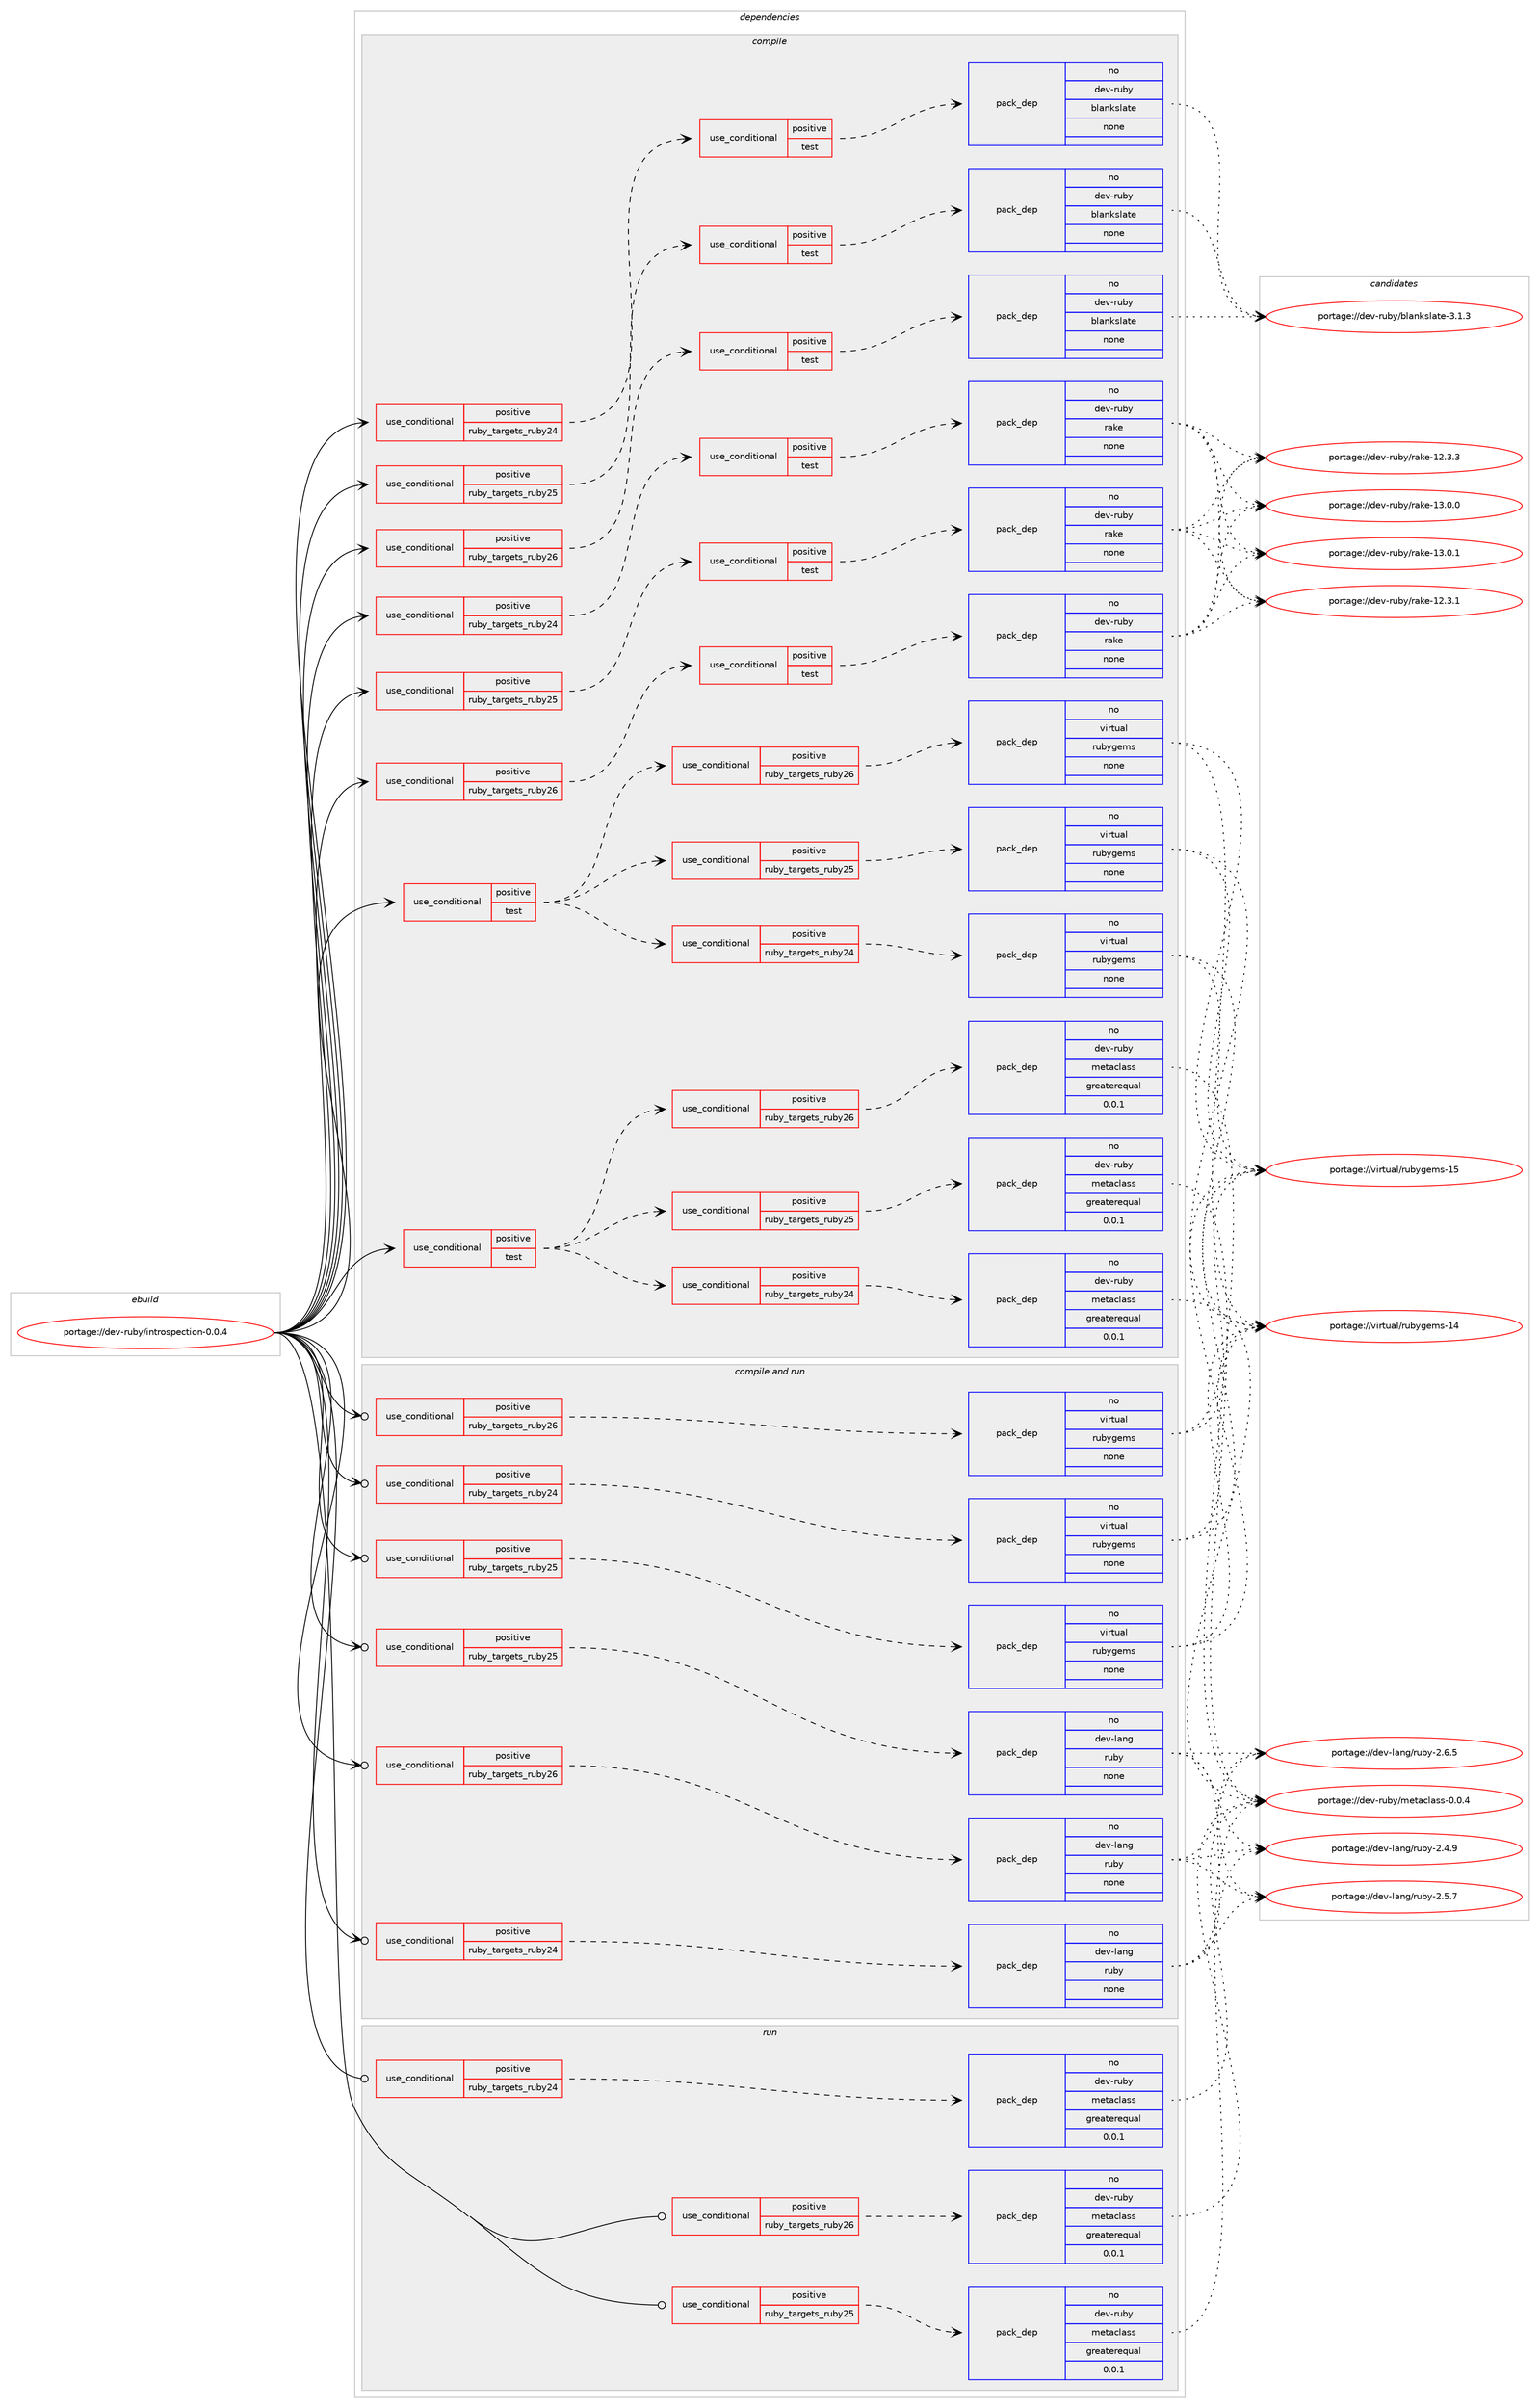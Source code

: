 digraph prolog {

# *************
# Graph options
# *************

newrank=true;
concentrate=true;
compound=true;
graph [rankdir=LR,fontname=Helvetica,fontsize=10,ranksep=1.5];#, ranksep=2.5, nodesep=0.2];
edge  [arrowhead=vee];
node  [fontname=Helvetica,fontsize=10];

# **********
# The ebuild
# **********

subgraph cluster_leftcol {
color=gray;
rank=same;
label=<<i>ebuild</i>>;
id [label="portage://dev-ruby/introspection-0.0.4", color=red, width=4, href="../dev-ruby/introspection-0.0.4.svg"];
}

# ****************
# The dependencies
# ****************

subgraph cluster_midcol {
color=gray;
label=<<i>dependencies</i>>;
subgraph cluster_compile {
fillcolor="#eeeeee";
style=filled;
label=<<i>compile</i>>;
subgraph cond54312 {
dependency225238 [label=<<TABLE BORDER="0" CELLBORDER="1" CELLSPACING="0" CELLPADDING="4"><TR><TD ROWSPAN="3" CELLPADDING="10">use_conditional</TD></TR><TR><TD>positive</TD></TR><TR><TD>ruby_targets_ruby24</TD></TR></TABLE>>, shape=none, color=red];
subgraph cond54313 {
dependency225239 [label=<<TABLE BORDER="0" CELLBORDER="1" CELLSPACING="0" CELLPADDING="4"><TR><TD ROWSPAN="3" CELLPADDING="10">use_conditional</TD></TR><TR><TD>positive</TD></TR><TR><TD>test</TD></TR></TABLE>>, shape=none, color=red];
subgraph pack167438 {
dependency225240 [label=<<TABLE BORDER="0" CELLBORDER="1" CELLSPACING="0" CELLPADDING="4" WIDTH="220"><TR><TD ROWSPAN="6" CELLPADDING="30">pack_dep</TD></TR><TR><TD WIDTH="110">no</TD></TR><TR><TD>dev-ruby</TD></TR><TR><TD>blankslate</TD></TR><TR><TD>none</TD></TR><TR><TD></TD></TR></TABLE>>, shape=none, color=blue];
}
dependency225239:e -> dependency225240:w [weight=20,style="dashed",arrowhead="vee"];
}
dependency225238:e -> dependency225239:w [weight=20,style="dashed",arrowhead="vee"];
}
id:e -> dependency225238:w [weight=20,style="solid",arrowhead="vee"];
subgraph cond54314 {
dependency225241 [label=<<TABLE BORDER="0" CELLBORDER="1" CELLSPACING="0" CELLPADDING="4"><TR><TD ROWSPAN="3" CELLPADDING="10">use_conditional</TD></TR><TR><TD>positive</TD></TR><TR><TD>ruby_targets_ruby24</TD></TR></TABLE>>, shape=none, color=red];
subgraph cond54315 {
dependency225242 [label=<<TABLE BORDER="0" CELLBORDER="1" CELLSPACING="0" CELLPADDING="4"><TR><TD ROWSPAN="3" CELLPADDING="10">use_conditional</TD></TR><TR><TD>positive</TD></TR><TR><TD>test</TD></TR></TABLE>>, shape=none, color=red];
subgraph pack167439 {
dependency225243 [label=<<TABLE BORDER="0" CELLBORDER="1" CELLSPACING="0" CELLPADDING="4" WIDTH="220"><TR><TD ROWSPAN="6" CELLPADDING="30">pack_dep</TD></TR><TR><TD WIDTH="110">no</TD></TR><TR><TD>dev-ruby</TD></TR><TR><TD>rake</TD></TR><TR><TD>none</TD></TR><TR><TD></TD></TR></TABLE>>, shape=none, color=blue];
}
dependency225242:e -> dependency225243:w [weight=20,style="dashed",arrowhead="vee"];
}
dependency225241:e -> dependency225242:w [weight=20,style="dashed",arrowhead="vee"];
}
id:e -> dependency225241:w [weight=20,style="solid",arrowhead="vee"];
subgraph cond54316 {
dependency225244 [label=<<TABLE BORDER="0" CELLBORDER="1" CELLSPACING="0" CELLPADDING="4"><TR><TD ROWSPAN="3" CELLPADDING="10">use_conditional</TD></TR><TR><TD>positive</TD></TR><TR><TD>ruby_targets_ruby25</TD></TR></TABLE>>, shape=none, color=red];
subgraph cond54317 {
dependency225245 [label=<<TABLE BORDER="0" CELLBORDER="1" CELLSPACING="0" CELLPADDING="4"><TR><TD ROWSPAN="3" CELLPADDING="10">use_conditional</TD></TR><TR><TD>positive</TD></TR><TR><TD>test</TD></TR></TABLE>>, shape=none, color=red];
subgraph pack167440 {
dependency225246 [label=<<TABLE BORDER="0" CELLBORDER="1" CELLSPACING="0" CELLPADDING="4" WIDTH="220"><TR><TD ROWSPAN="6" CELLPADDING="30">pack_dep</TD></TR><TR><TD WIDTH="110">no</TD></TR><TR><TD>dev-ruby</TD></TR><TR><TD>blankslate</TD></TR><TR><TD>none</TD></TR><TR><TD></TD></TR></TABLE>>, shape=none, color=blue];
}
dependency225245:e -> dependency225246:w [weight=20,style="dashed",arrowhead="vee"];
}
dependency225244:e -> dependency225245:w [weight=20,style="dashed",arrowhead="vee"];
}
id:e -> dependency225244:w [weight=20,style="solid",arrowhead="vee"];
subgraph cond54318 {
dependency225247 [label=<<TABLE BORDER="0" CELLBORDER="1" CELLSPACING="0" CELLPADDING="4"><TR><TD ROWSPAN="3" CELLPADDING="10">use_conditional</TD></TR><TR><TD>positive</TD></TR><TR><TD>ruby_targets_ruby25</TD></TR></TABLE>>, shape=none, color=red];
subgraph cond54319 {
dependency225248 [label=<<TABLE BORDER="0" CELLBORDER="1" CELLSPACING="0" CELLPADDING="4"><TR><TD ROWSPAN="3" CELLPADDING="10">use_conditional</TD></TR><TR><TD>positive</TD></TR><TR><TD>test</TD></TR></TABLE>>, shape=none, color=red];
subgraph pack167441 {
dependency225249 [label=<<TABLE BORDER="0" CELLBORDER="1" CELLSPACING="0" CELLPADDING="4" WIDTH="220"><TR><TD ROWSPAN="6" CELLPADDING="30">pack_dep</TD></TR><TR><TD WIDTH="110">no</TD></TR><TR><TD>dev-ruby</TD></TR><TR><TD>rake</TD></TR><TR><TD>none</TD></TR><TR><TD></TD></TR></TABLE>>, shape=none, color=blue];
}
dependency225248:e -> dependency225249:w [weight=20,style="dashed",arrowhead="vee"];
}
dependency225247:e -> dependency225248:w [weight=20,style="dashed",arrowhead="vee"];
}
id:e -> dependency225247:w [weight=20,style="solid",arrowhead="vee"];
subgraph cond54320 {
dependency225250 [label=<<TABLE BORDER="0" CELLBORDER="1" CELLSPACING="0" CELLPADDING="4"><TR><TD ROWSPAN="3" CELLPADDING="10">use_conditional</TD></TR><TR><TD>positive</TD></TR><TR><TD>ruby_targets_ruby26</TD></TR></TABLE>>, shape=none, color=red];
subgraph cond54321 {
dependency225251 [label=<<TABLE BORDER="0" CELLBORDER="1" CELLSPACING="0" CELLPADDING="4"><TR><TD ROWSPAN="3" CELLPADDING="10">use_conditional</TD></TR><TR><TD>positive</TD></TR><TR><TD>test</TD></TR></TABLE>>, shape=none, color=red];
subgraph pack167442 {
dependency225252 [label=<<TABLE BORDER="0" CELLBORDER="1" CELLSPACING="0" CELLPADDING="4" WIDTH="220"><TR><TD ROWSPAN="6" CELLPADDING="30">pack_dep</TD></TR><TR><TD WIDTH="110">no</TD></TR><TR><TD>dev-ruby</TD></TR><TR><TD>blankslate</TD></TR><TR><TD>none</TD></TR><TR><TD></TD></TR></TABLE>>, shape=none, color=blue];
}
dependency225251:e -> dependency225252:w [weight=20,style="dashed",arrowhead="vee"];
}
dependency225250:e -> dependency225251:w [weight=20,style="dashed",arrowhead="vee"];
}
id:e -> dependency225250:w [weight=20,style="solid",arrowhead="vee"];
subgraph cond54322 {
dependency225253 [label=<<TABLE BORDER="0" CELLBORDER="1" CELLSPACING="0" CELLPADDING="4"><TR><TD ROWSPAN="3" CELLPADDING="10">use_conditional</TD></TR><TR><TD>positive</TD></TR><TR><TD>ruby_targets_ruby26</TD></TR></TABLE>>, shape=none, color=red];
subgraph cond54323 {
dependency225254 [label=<<TABLE BORDER="0" CELLBORDER="1" CELLSPACING="0" CELLPADDING="4"><TR><TD ROWSPAN="3" CELLPADDING="10">use_conditional</TD></TR><TR><TD>positive</TD></TR><TR><TD>test</TD></TR></TABLE>>, shape=none, color=red];
subgraph pack167443 {
dependency225255 [label=<<TABLE BORDER="0" CELLBORDER="1" CELLSPACING="0" CELLPADDING="4" WIDTH="220"><TR><TD ROWSPAN="6" CELLPADDING="30">pack_dep</TD></TR><TR><TD WIDTH="110">no</TD></TR><TR><TD>dev-ruby</TD></TR><TR><TD>rake</TD></TR><TR><TD>none</TD></TR><TR><TD></TD></TR></TABLE>>, shape=none, color=blue];
}
dependency225254:e -> dependency225255:w [weight=20,style="dashed",arrowhead="vee"];
}
dependency225253:e -> dependency225254:w [weight=20,style="dashed",arrowhead="vee"];
}
id:e -> dependency225253:w [weight=20,style="solid",arrowhead="vee"];
subgraph cond54324 {
dependency225256 [label=<<TABLE BORDER="0" CELLBORDER="1" CELLSPACING="0" CELLPADDING="4"><TR><TD ROWSPAN="3" CELLPADDING="10">use_conditional</TD></TR><TR><TD>positive</TD></TR><TR><TD>test</TD></TR></TABLE>>, shape=none, color=red];
subgraph cond54325 {
dependency225257 [label=<<TABLE BORDER="0" CELLBORDER="1" CELLSPACING="0" CELLPADDING="4"><TR><TD ROWSPAN="3" CELLPADDING="10">use_conditional</TD></TR><TR><TD>positive</TD></TR><TR><TD>ruby_targets_ruby24</TD></TR></TABLE>>, shape=none, color=red];
subgraph pack167444 {
dependency225258 [label=<<TABLE BORDER="0" CELLBORDER="1" CELLSPACING="0" CELLPADDING="4" WIDTH="220"><TR><TD ROWSPAN="6" CELLPADDING="30">pack_dep</TD></TR><TR><TD WIDTH="110">no</TD></TR><TR><TD>dev-ruby</TD></TR><TR><TD>metaclass</TD></TR><TR><TD>greaterequal</TD></TR><TR><TD>0.0.1</TD></TR></TABLE>>, shape=none, color=blue];
}
dependency225257:e -> dependency225258:w [weight=20,style="dashed",arrowhead="vee"];
}
dependency225256:e -> dependency225257:w [weight=20,style="dashed",arrowhead="vee"];
subgraph cond54326 {
dependency225259 [label=<<TABLE BORDER="0" CELLBORDER="1" CELLSPACING="0" CELLPADDING="4"><TR><TD ROWSPAN="3" CELLPADDING="10">use_conditional</TD></TR><TR><TD>positive</TD></TR><TR><TD>ruby_targets_ruby25</TD></TR></TABLE>>, shape=none, color=red];
subgraph pack167445 {
dependency225260 [label=<<TABLE BORDER="0" CELLBORDER="1" CELLSPACING="0" CELLPADDING="4" WIDTH="220"><TR><TD ROWSPAN="6" CELLPADDING="30">pack_dep</TD></TR><TR><TD WIDTH="110">no</TD></TR><TR><TD>dev-ruby</TD></TR><TR><TD>metaclass</TD></TR><TR><TD>greaterequal</TD></TR><TR><TD>0.0.1</TD></TR></TABLE>>, shape=none, color=blue];
}
dependency225259:e -> dependency225260:w [weight=20,style="dashed",arrowhead="vee"];
}
dependency225256:e -> dependency225259:w [weight=20,style="dashed",arrowhead="vee"];
subgraph cond54327 {
dependency225261 [label=<<TABLE BORDER="0" CELLBORDER="1" CELLSPACING="0" CELLPADDING="4"><TR><TD ROWSPAN="3" CELLPADDING="10">use_conditional</TD></TR><TR><TD>positive</TD></TR><TR><TD>ruby_targets_ruby26</TD></TR></TABLE>>, shape=none, color=red];
subgraph pack167446 {
dependency225262 [label=<<TABLE BORDER="0" CELLBORDER="1" CELLSPACING="0" CELLPADDING="4" WIDTH="220"><TR><TD ROWSPAN="6" CELLPADDING="30">pack_dep</TD></TR><TR><TD WIDTH="110">no</TD></TR><TR><TD>dev-ruby</TD></TR><TR><TD>metaclass</TD></TR><TR><TD>greaterequal</TD></TR><TR><TD>0.0.1</TD></TR></TABLE>>, shape=none, color=blue];
}
dependency225261:e -> dependency225262:w [weight=20,style="dashed",arrowhead="vee"];
}
dependency225256:e -> dependency225261:w [weight=20,style="dashed",arrowhead="vee"];
}
id:e -> dependency225256:w [weight=20,style="solid",arrowhead="vee"];
subgraph cond54328 {
dependency225263 [label=<<TABLE BORDER="0" CELLBORDER="1" CELLSPACING="0" CELLPADDING="4"><TR><TD ROWSPAN="3" CELLPADDING="10">use_conditional</TD></TR><TR><TD>positive</TD></TR><TR><TD>test</TD></TR></TABLE>>, shape=none, color=red];
subgraph cond54329 {
dependency225264 [label=<<TABLE BORDER="0" CELLBORDER="1" CELLSPACING="0" CELLPADDING="4"><TR><TD ROWSPAN="3" CELLPADDING="10">use_conditional</TD></TR><TR><TD>positive</TD></TR><TR><TD>ruby_targets_ruby24</TD></TR></TABLE>>, shape=none, color=red];
subgraph pack167447 {
dependency225265 [label=<<TABLE BORDER="0" CELLBORDER="1" CELLSPACING="0" CELLPADDING="4" WIDTH="220"><TR><TD ROWSPAN="6" CELLPADDING="30">pack_dep</TD></TR><TR><TD WIDTH="110">no</TD></TR><TR><TD>virtual</TD></TR><TR><TD>rubygems</TD></TR><TR><TD>none</TD></TR><TR><TD></TD></TR></TABLE>>, shape=none, color=blue];
}
dependency225264:e -> dependency225265:w [weight=20,style="dashed",arrowhead="vee"];
}
dependency225263:e -> dependency225264:w [weight=20,style="dashed",arrowhead="vee"];
subgraph cond54330 {
dependency225266 [label=<<TABLE BORDER="0" CELLBORDER="1" CELLSPACING="0" CELLPADDING="4"><TR><TD ROWSPAN="3" CELLPADDING="10">use_conditional</TD></TR><TR><TD>positive</TD></TR><TR><TD>ruby_targets_ruby25</TD></TR></TABLE>>, shape=none, color=red];
subgraph pack167448 {
dependency225267 [label=<<TABLE BORDER="0" CELLBORDER="1" CELLSPACING="0" CELLPADDING="4" WIDTH="220"><TR><TD ROWSPAN="6" CELLPADDING="30">pack_dep</TD></TR><TR><TD WIDTH="110">no</TD></TR><TR><TD>virtual</TD></TR><TR><TD>rubygems</TD></TR><TR><TD>none</TD></TR><TR><TD></TD></TR></TABLE>>, shape=none, color=blue];
}
dependency225266:e -> dependency225267:w [weight=20,style="dashed",arrowhead="vee"];
}
dependency225263:e -> dependency225266:w [weight=20,style="dashed",arrowhead="vee"];
subgraph cond54331 {
dependency225268 [label=<<TABLE BORDER="0" CELLBORDER="1" CELLSPACING="0" CELLPADDING="4"><TR><TD ROWSPAN="3" CELLPADDING="10">use_conditional</TD></TR><TR><TD>positive</TD></TR><TR><TD>ruby_targets_ruby26</TD></TR></TABLE>>, shape=none, color=red];
subgraph pack167449 {
dependency225269 [label=<<TABLE BORDER="0" CELLBORDER="1" CELLSPACING="0" CELLPADDING="4" WIDTH="220"><TR><TD ROWSPAN="6" CELLPADDING="30">pack_dep</TD></TR><TR><TD WIDTH="110">no</TD></TR><TR><TD>virtual</TD></TR><TR><TD>rubygems</TD></TR><TR><TD>none</TD></TR><TR><TD></TD></TR></TABLE>>, shape=none, color=blue];
}
dependency225268:e -> dependency225269:w [weight=20,style="dashed",arrowhead="vee"];
}
dependency225263:e -> dependency225268:w [weight=20,style="dashed",arrowhead="vee"];
}
id:e -> dependency225263:w [weight=20,style="solid",arrowhead="vee"];
}
subgraph cluster_compileandrun {
fillcolor="#eeeeee";
style=filled;
label=<<i>compile and run</i>>;
subgraph cond54332 {
dependency225270 [label=<<TABLE BORDER="0" CELLBORDER="1" CELLSPACING="0" CELLPADDING="4"><TR><TD ROWSPAN="3" CELLPADDING="10">use_conditional</TD></TR><TR><TD>positive</TD></TR><TR><TD>ruby_targets_ruby24</TD></TR></TABLE>>, shape=none, color=red];
subgraph pack167450 {
dependency225271 [label=<<TABLE BORDER="0" CELLBORDER="1" CELLSPACING="0" CELLPADDING="4" WIDTH="220"><TR><TD ROWSPAN="6" CELLPADDING="30">pack_dep</TD></TR><TR><TD WIDTH="110">no</TD></TR><TR><TD>dev-lang</TD></TR><TR><TD>ruby</TD></TR><TR><TD>none</TD></TR><TR><TD></TD></TR></TABLE>>, shape=none, color=blue];
}
dependency225270:e -> dependency225271:w [weight=20,style="dashed",arrowhead="vee"];
}
id:e -> dependency225270:w [weight=20,style="solid",arrowhead="odotvee"];
subgraph cond54333 {
dependency225272 [label=<<TABLE BORDER="0" CELLBORDER="1" CELLSPACING="0" CELLPADDING="4"><TR><TD ROWSPAN="3" CELLPADDING="10">use_conditional</TD></TR><TR><TD>positive</TD></TR><TR><TD>ruby_targets_ruby24</TD></TR></TABLE>>, shape=none, color=red];
subgraph pack167451 {
dependency225273 [label=<<TABLE BORDER="0" CELLBORDER="1" CELLSPACING="0" CELLPADDING="4" WIDTH="220"><TR><TD ROWSPAN="6" CELLPADDING="30">pack_dep</TD></TR><TR><TD WIDTH="110">no</TD></TR><TR><TD>virtual</TD></TR><TR><TD>rubygems</TD></TR><TR><TD>none</TD></TR><TR><TD></TD></TR></TABLE>>, shape=none, color=blue];
}
dependency225272:e -> dependency225273:w [weight=20,style="dashed",arrowhead="vee"];
}
id:e -> dependency225272:w [weight=20,style="solid",arrowhead="odotvee"];
subgraph cond54334 {
dependency225274 [label=<<TABLE BORDER="0" CELLBORDER="1" CELLSPACING="0" CELLPADDING="4"><TR><TD ROWSPAN="3" CELLPADDING="10">use_conditional</TD></TR><TR><TD>positive</TD></TR><TR><TD>ruby_targets_ruby25</TD></TR></TABLE>>, shape=none, color=red];
subgraph pack167452 {
dependency225275 [label=<<TABLE BORDER="0" CELLBORDER="1" CELLSPACING="0" CELLPADDING="4" WIDTH="220"><TR><TD ROWSPAN="6" CELLPADDING="30">pack_dep</TD></TR><TR><TD WIDTH="110">no</TD></TR><TR><TD>dev-lang</TD></TR><TR><TD>ruby</TD></TR><TR><TD>none</TD></TR><TR><TD></TD></TR></TABLE>>, shape=none, color=blue];
}
dependency225274:e -> dependency225275:w [weight=20,style="dashed",arrowhead="vee"];
}
id:e -> dependency225274:w [weight=20,style="solid",arrowhead="odotvee"];
subgraph cond54335 {
dependency225276 [label=<<TABLE BORDER="0" CELLBORDER="1" CELLSPACING="0" CELLPADDING="4"><TR><TD ROWSPAN="3" CELLPADDING="10">use_conditional</TD></TR><TR><TD>positive</TD></TR><TR><TD>ruby_targets_ruby25</TD></TR></TABLE>>, shape=none, color=red];
subgraph pack167453 {
dependency225277 [label=<<TABLE BORDER="0" CELLBORDER="1" CELLSPACING="0" CELLPADDING="4" WIDTH="220"><TR><TD ROWSPAN="6" CELLPADDING="30">pack_dep</TD></TR><TR><TD WIDTH="110">no</TD></TR><TR><TD>virtual</TD></TR><TR><TD>rubygems</TD></TR><TR><TD>none</TD></TR><TR><TD></TD></TR></TABLE>>, shape=none, color=blue];
}
dependency225276:e -> dependency225277:w [weight=20,style="dashed",arrowhead="vee"];
}
id:e -> dependency225276:w [weight=20,style="solid",arrowhead="odotvee"];
subgraph cond54336 {
dependency225278 [label=<<TABLE BORDER="0" CELLBORDER="1" CELLSPACING="0" CELLPADDING="4"><TR><TD ROWSPAN="3" CELLPADDING="10">use_conditional</TD></TR><TR><TD>positive</TD></TR><TR><TD>ruby_targets_ruby26</TD></TR></TABLE>>, shape=none, color=red];
subgraph pack167454 {
dependency225279 [label=<<TABLE BORDER="0" CELLBORDER="1" CELLSPACING="0" CELLPADDING="4" WIDTH="220"><TR><TD ROWSPAN="6" CELLPADDING="30">pack_dep</TD></TR><TR><TD WIDTH="110">no</TD></TR><TR><TD>dev-lang</TD></TR><TR><TD>ruby</TD></TR><TR><TD>none</TD></TR><TR><TD></TD></TR></TABLE>>, shape=none, color=blue];
}
dependency225278:e -> dependency225279:w [weight=20,style="dashed",arrowhead="vee"];
}
id:e -> dependency225278:w [weight=20,style="solid",arrowhead="odotvee"];
subgraph cond54337 {
dependency225280 [label=<<TABLE BORDER="0" CELLBORDER="1" CELLSPACING="0" CELLPADDING="4"><TR><TD ROWSPAN="3" CELLPADDING="10">use_conditional</TD></TR><TR><TD>positive</TD></TR><TR><TD>ruby_targets_ruby26</TD></TR></TABLE>>, shape=none, color=red];
subgraph pack167455 {
dependency225281 [label=<<TABLE BORDER="0" CELLBORDER="1" CELLSPACING="0" CELLPADDING="4" WIDTH="220"><TR><TD ROWSPAN="6" CELLPADDING="30">pack_dep</TD></TR><TR><TD WIDTH="110">no</TD></TR><TR><TD>virtual</TD></TR><TR><TD>rubygems</TD></TR><TR><TD>none</TD></TR><TR><TD></TD></TR></TABLE>>, shape=none, color=blue];
}
dependency225280:e -> dependency225281:w [weight=20,style="dashed",arrowhead="vee"];
}
id:e -> dependency225280:w [weight=20,style="solid",arrowhead="odotvee"];
}
subgraph cluster_run {
fillcolor="#eeeeee";
style=filled;
label=<<i>run</i>>;
subgraph cond54338 {
dependency225282 [label=<<TABLE BORDER="0" CELLBORDER="1" CELLSPACING="0" CELLPADDING="4"><TR><TD ROWSPAN="3" CELLPADDING="10">use_conditional</TD></TR><TR><TD>positive</TD></TR><TR><TD>ruby_targets_ruby24</TD></TR></TABLE>>, shape=none, color=red];
subgraph pack167456 {
dependency225283 [label=<<TABLE BORDER="0" CELLBORDER="1" CELLSPACING="0" CELLPADDING="4" WIDTH="220"><TR><TD ROWSPAN="6" CELLPADDING="30">pack_dep</TD></TR><TR><TD WIDTH="110">no</TD></TR><TR><TD>dev-ruby</TD></TR><TR><TD>metaclass</TD></TR><TR><TD>greaterequal</TD></TR><TR><TD>0.0.1</TD></TR></TABLE>>, shape=none, color=blue];
}
dependency225282:e -> dependency225283:w [weight=20,style="dashed",arrowhead="vee"];
}
id:e -> dependency225282:w [weight=20,style="solid",arrowhead="odot"];
subgraph cond54339 {
dependency225284 [label=<<TABLE BORDER="0" CELLBORDER="1" CELLSPACING="0" CELLPADDING="4"><TR><TD ROWSPAN="3" CELLPADDING="10">use_conditional</TD></TR><TR><TD>positive</TD></TR><TR><TD>ruby_targets_ruby25</TD></TR></TABLE>>, shape=none, color=red];
subgraph pack167457 {
dependency225285 [label=<<TABLE BORDER="0" CELLBORDER="1" CELLSPACING="0" CELLPADDING="4" WIDTH="220"><TR><TD ROWSPAN="6" CELLPADDING="30">pack_dep</TD></TR><TR><TD WIDTH="110">no</TD></TR><TR><TD>dev-ruby</TD></TR><TR><TD>metaclass</TD></TR><TR><TD>greaterequal</TD></TR><TR><TD>0.0.1</TD></TR></TABLE>>, shape=none, color=blue];
}
dependency225284:e -> dependency225285:w [weight=20,style="dashed",arrowhead="vee"];
}
id:e -> dependency225284:w [weight=20,style="solid",arrowhead="odot"];
subgraph cond54340 {
dependency225286 [label=<<TABLE BORDER="0" CELLBORDER="1" CELLSPACING="0" CELLPADDING="4"><TR><TD ROWSPAN="3" CELLPADDING="10">use_conditional</TD></TR><TR><TD>positive</TD></TR><TR><TD>ruby_targets_ruby26</TD></TR></TABLE>>, shape=none, color=red];
subgraph pack167458 {
dependency225287 [label=<<TABLE BORDER="0" CELLBORDER="1" CELLSPACING="0" CELLPADDING="4" WIDTH="220"><TR><TD ROWSPAN="6" CELLPADDING="30">pack_dep</TD></TR><TR><TD WIDTH="110">no</TD></TR><TR><TD>dev-ruby</TD></TR><TR><TD>metaclass</TD></TR><TR><TD>greaterequal</TD></TR><TR><TD>0.0.1</TD></TR></TABLE>>, shape=none, color=blue];
}
dependency225286:e -> dependency225287:w [weight=20,style="dashed",arrowhead="vee"];
}
id:e -> dependency225286:w [weight=20,style="solid",arrowhead="odot"];
}
}

# **************
# The candidates
# **************

subgraph cluster_choices {
rank=same;
color=gray;
label=<<i>candidates</i>>;

subgraph choice167438 {
color=black;
nodesep=1;
choiceportage100101118451141179812147981089711010711510897116101455146494651 [label="portage://dev-ruby/blankslate-3.1.3", color=red, width=4,href="../dev-ruby/blankslate-3.1.3.svg"];
dependency225240:e -> choiceportage100101118451141179812147981089711010711510897116101455146494651:w [style=dotted,weight="100"];
}
subgraph choice167439 {
color=black;
nodesep=1;
choiceportage1001011184511411798121471149710710145495046514649 [label="portage://dev-ruby/rake-12.3.1", color=red, width=4,href="../dev-ruby/rake-12.3.1.svg"];
choiceportage1001011184511411798121471149710710145495046514651 [label="portage://dev-ruby/rake-12.3.3", color=red, width=4,href="../dev-ruby/rake-12.3.3.svg"];
choiceportage1001011184511411798121471149710710145495146484648 [label="portage://dev-ruby/rake-13.0.0", color=red, width=4,href="../dev-ruby/rake-13.0.0.svg"];
choiceportage1001011184511411798121471149710710145495146484649 [label="portage://dev-ruby/rake-13.0.1", color=red, width=4,href="../dev-ruby/rake-13.0.1.svg"];
dependency225243:e -> choiceportage1001011184511411798121471149710710145495046514649:w [style=dotted,weight="100"];
dependency225243:e -> choiceportage1001011184511411798121471149710710145495046514651:w [style=dotted,weight="100"];
dependency225243:e -> choiceportage1001011184511411798121471149710710145495146484648:w [style=dotted,weight="100"];
dependency225243:e -> choiceportage1001011184511411798121471149710710145495146484649:w [style=dotted,weight="100"];
}
subgraph choice167440 {
color=black;
nodesep=1;
choiceportage100101118451141179812147981089711010711510897116101455146494651 [label="portage://dev-ruby/blankslate-3.1.3", color=red, width=4,href="../dev-ruby/blankslate-3.1.3.svg"];
dependency225246:e -> choiceportage100101118451141179812147981089711010711510897116101455146494651:w [style=dotted,weight="100"];
}
subgraph choice167441 {
color=black;
nodesep=1;
choiceportage1001011184511411798121471149710710145495046514649 [label="portage://dev-ruby/rake-12.3.1", color=red, width=4,href="../dev-ruby/rake-12.3.1.svg"];
choiceportage1001011184511411798121471149710710145495046514651 [label="portage://dev-ruby/rake-12.3.3", color=red, width=4,href="../dev-ruby/rake-12.3.3.svg"];
choiceportage1001011184511411798121471149710710145495146484648 [label="portage://dev-ruby/rake-13.0.0", color=red, width=4,href="../dev-ruby/rake-13.0.0.svg"];
choiceportage1001011184511411798121471149710710145495146484649 [label="portage://dev-ruby/rake-13.0.1", color=red, width=4,href="../dev-ruby/rake-13.0.1.svg"];
dependency225249:e -> choiceportage1001011184511411798121471149710710145495046514649:w [style=dotted,weight="100"];
dependency225249:e -> choiceportage1001011184511411798121471149710710145495046514651:w [style=dotted,weight="100"];
dependency225249:e -> choiceportage1001011184511411798121471149710710145495146484648:w [style=dotted,weight="100"];
dependency225249:e -> choiceportage1001011184511411798121471149710710145495146484649:w [style=dotted,weight="100"];
}
subgraph choice167442 {
color=black;
nodesep=1;
choiceportage100101118451141179812147981089711010711510897116101455146494651 [label="portage://dev-ruby/blankslate-3.1.3", color=red, width=4,href="../dev-ruby/blankslate-3.1.3.svg"];
dependency225252:e -> choiceportage100101118451141179812147981089711010711510897116101455146494651:w [style=dotted,weight="100"];
}
subgraph choice167443 {
color=black;
nodesep=1;
choiceportage1001011184511411798121471149710710145495046514649 [label="portage://dev-ruby/rake-12.3.1", color=red, width=4,href="../dev-ruby/rake-12.3.1.svg"];
choiceportage1001011184511411798121471149710710145495046514651 [label="portage://dev-ruby/rake-12.3.3", color=red, width=4,href="../dev-ruby/rake-12.3.3.svg"];
choiceportage1001011184511411798121471149710710145495146484648 [label="portage://dev-ruby/rake-13.0.0", color=red, width=4,href="../dev-ruby/rake-13.0.0.svg"];
choiceportage1001011184511411798121471149710710145495146484649 [label="portage://dev-ruby/rake-13.0.1", color=red, width=4,href="../dev-ruby/rake-13.0.1.svg"];
dependency225255:e -> choiceportage1001011184511411798121471149710710145495046514649:w [style=dotted,weight="100"];
dependency225255:e -> choiceportage1001011184511411798121471149710710145495046514651:w [style=dotted,weight="100"];
dependency225255:e -> choiceportage1001011184511411798121471149710710145495146484648:w [style=dotted,weight="100"];
dependency225255:e -> choiceportage1001011184511411798121471149710710145495146484649:w [style=dotted,weight="100"];
}
subgraph choice167444 {
color=black;
nodesep=1;
choiceportage100101118451141179812147109101116979910897115115454846484652 [label="portage://dev-ruby/metaclass-0.0.4", color=red, width=4,href="../dev-ruby/metaclass-0.0.4.svg"];
dependency225258:e -> choiceportage100101118451141179812147109101116979910897115115454846484652:w [style=dotted,weight="100"];
}
subgraph choice167445 {
color=black;
nodesep=1;
choiceportage100101118451141179812147109101116979910897115115454846484652 [label="portage://dev-ruby/metaclass-0.0.4", color=red, width=4,href="../dev-ruby/metaclass-0.0.4.svg"];
dependency225260:e -> choiceportage100101118451141179812147109101116979910897115115454846484652:w [style=dotted,weight="100"];
}
subgraph choice167446 {
color=black;
nodesep=1;
choiceportage100101118451141179812147109101116979910897115115454846484652 [label="portage://dev-ruby/metaclass-0.0.4", color=red, width=4,href="../dev-ruby/metaclass-0.0.4.svg"];
dependency225262:e -> choiceportage100101118451141179812147109101116979910897115115454846484652:w [style=dotted,weight="100"];
}
subgraph choice167447 {
color=black;
nodesep=1;
choiceportage118105114116117971084711411798121103101109115454952 [label="portage://virtual/rubygems-14", color=red, width=4,href="../virtual/rubygems-14.svg"];
choiceportage118105114116117971084711411798121103101109115454953 [label="portage://virtual/rubygems-15", color=red, width=4,href="../virtual/rubygems-15.svg"];
dependency225265:e -> choiceportage118105114116117971084711411798121103101109115454952:w [style=dotted,weight="100"];
dependency225265:e -> choiceportage118105114116117971084711411798121103101109115454953:w [style=dotted,weight="100"];
}
subgraph choice167448 {
color=black;
nodesep=1;
choiceportage118105114116117971084711411798121103101109115454952 [label="portage://virtual/rubygems-14", color=red, width=4,href="../virtual/rubygems-14.svg"];
choiceportage118105114116117971084711411798121103101109115454953 [label="portage://virtual/rubygems-15", color=red, width=4,href="../virtual/rubygems-15.svg"];
dependency225267:e -> choiceportage118105114116117971084711411798121103101109115454952:w [style=dotted,weight="100"];
dependency225267:e -> choiceportage118105114116117971084711411798121103101109115454953:w [style=dotted,weight="100"];
}
subgraph choice167449 {
color=black;
nodesep=1;
choiceportage118105114116117971084711411798121103101109115454952 [label="portage://virtual/rubygems-14", color=red, width=4,href="../virtual/rubygems-14.svg"];
choiceportage118105114116117971084711411798121103101109115454953 [label="portage://virtual/rubygems-15", color=red, width=4,href="../virtual/rubygems-15.svg"];
dependency225269:e -> choiceportage118105114116117971084711411798121103101109115454952:w [style=dotted,weight="100"];
dependency225269:e -> choiceportage118105114116117971084711411798121103101109115454953:w [style=dotted,weight="100"];
}
subgraph choice167450 {
color=black;
nodesep=1;
choiceportage10010111845108971101034711411798121455046524657 [label="portage://dev-lang/ruby-2.4.9", color=red, width=4,href="../dev-lang/ruby-2.4.9.svg"];
choiceportage10010111845108971101034711411798121455046534655 [label="portage://dev-lang/ruby-2.5.7", color=red, width=4,href="../dev-lang/ruby-2.5.7.svg"];
choiceportage10010111845108971101034711411798121455046544653 [label="portage://dev-lang/ruby-2.6.5", color=red, width=4,href="../dev-lang/ruby-2.6.5.svg"];
dependency225271:e -> choiceportage10010111845108971101034711411798121455046524657:w [style=dotted,weight="100"];
dependency225271:e -> choiceportage10010111845108971101034711411798121455046534655:w [style=dotted,weight="100"];
dependency225271:e -> choiceportage10010111845108971101034711411798121455046544653:w [style=dotted,weight="100"];
}
subgraph choice167451 {
color=black;
nodesep=1;
choiceportage118105114116117971084711411798121103101109115454952 [label="portage://virtual/rubygems-14", color=red, width=4,href="../virtual/rubygems-14.svg"];
choiceportage118105114116117971084711411798121103101109115454953 [label="portage://virtual/rubygems-15", color=red, width=4,href="../virtual/rubygems-15.svg"];
dependency225273:e -> choiceportage118105114116117971084711411798121103101109115454952:w [style=dotted,weight="100"];
dependency225273:e -> choiceportage118105114116117971084711411798121103101109115454953:w [style=dotted,weight="100"];
}
subgraph choice167452 {
color=black;
nodesep=1;
choiceportage10010111845108971101034711411798121455046524657 [label="portage://dev-lang/ruby-2.4.9", color=red, width=4,href="../dev-lang/ruby-2.4.9.svg"];
choiceportage10010111845108971101034711411798121455046534655 [label="portage://dev-lang/ruby-2.5.7", color=red, width=4,href="../dev-lang/ruby-2.5.7.svg"];
choiceportage10010111845108971101034711411798121455046544653 [label="portage://dev-lang/ruby-2.6.5", color=red, width=4,href="../dev-lang/ruby-2.6.5.svg"];
dependency225275:e -> choiceportage10010111845108971101034711411798121455046524657:w [style=dotted,weight="100"];
dependency225275:e -> choiceportage10010111845108971101034711411798121455046534655:w [style=dotted,weight="100"];
dependency225275:e -> choiceportage10010111845108971101034711411798121455046544653:w [style=dotted,weight="100"];
}
subgraph choice167453 {
color=black;
nodesep=1;
choiceportage118105114116117971084711411798121103101109115454952 [label="portage://virtual/rubygems-14", color=red, width=4,href="../virtual/rubygems-14.svg"];
choiceportage118105114116117971084711411798121103101109115454953 [label="portage://virtual/rubygems-15", color=red, width=4,href="../virtual/rubygems-15.svg"];
dependency225277:e -> choiceportage118105114116117971084711411798121103101109115454952:w [style=dotted,weight="100"];
dependency225277:e -> choiceportage118105114116117971084711411798121103101109115454953:w [style=dotted,weight="100"];
}
subgraph choice167454 {
color=black;
nodesep=1;
choiceportage10010111845108971101034711411798121455046524657 [label="portage://dev-lang/ruby-2.4.9", color=red, width=4,href="../dev-lang/ruby-2.4.9.svg"];
choiceportage10010111845108971101034711411798121455046534655 [label="portage://dev-lang/ruby-2.5.7", color=red, width=4,href="../dev-lang/ruby-2.5.7.svg"];
choiceportage10010111845108971101034711411798121455046544653 [label="portage://dev-lang/ruby-2.6.5", color=red, width=4,href="../dev-lang/ruby-2.6.5.svg"];
dependency225279:e -> choiceportage10010111845108971101034711411798121455046524657:w [style=dotted,weight="100"];
dependency225279:e -> choiceportage10010111845108971101034711411798121455046534655:w [style=dotted,weight="100"];
dependency225279:e -> choiceportage10010111845108971101034711411798121455046544653:w [style=dotted,weight="100"];
}
subgraph choice167455 {
color=black;
nodesep=1;
choiceportage118105114116117971084711411798121103101109115454952 [label="portage://virtual/rubygems-14", color=red, width=4,href="../virtual/rubygems-14.svg"];
choiceportage118105114116117971084711411798121103101109115454953 [label="portage://virtual/rubygems-15", color=red, width=4,href="../virtual/rubygems-15.svg"];
dependency225281:e -> choiceportage118105114116117971084711411798121103101109115454952:w [style=dotted,weight="100"];
dependency225281:e -> choiceportage118105114116117971084711411798121103101109115454953:w [style=dotted,weight="100"];
}
subgraph choice167456 {
color=black;
nodesep=1;
choiceportage100101118451141179812147109101116979910897115115454846484652 [label="portage://dev-ruby/metaclass-0.0.4", color=red, width=4,href="../dev-ruby/metaclass-0.0.4.svg"];
dependency225283:e -> choiceportage100101118451141179812147109101116979910897115115454846484652:w [style=dotted,weight="100"];
}
subgraph choice167457 {
color=black;
nodesep=1;
choiceportage100101118451141179812147109101116979910897115115454846484652 [label="portage://dev-ruby/metaclass-0.0.4", color=red, width=4,href="../dev-ruby/metaclass-0.0.4.svg"];
dependency225285:e -> choiceportage100101118451141179812147109101116979910897115115454846484652:w [style=dotted,weight="100"];
}
subgraph choice167458 {
color=black;
nodesep=1;
choiceportage100101118451141179812147109101116979910897115115454846484652 [label="portage://dev-ruby/metaclass-0.0.4", color=red, width=4,href="../dev-ruby/metaclass-0.0.4.svg"];
dependency225287:e -> choiceportage100101118451141179812147109101116979910897115115454846484652:w [style=dotted,weight="100"];
}
}

}
